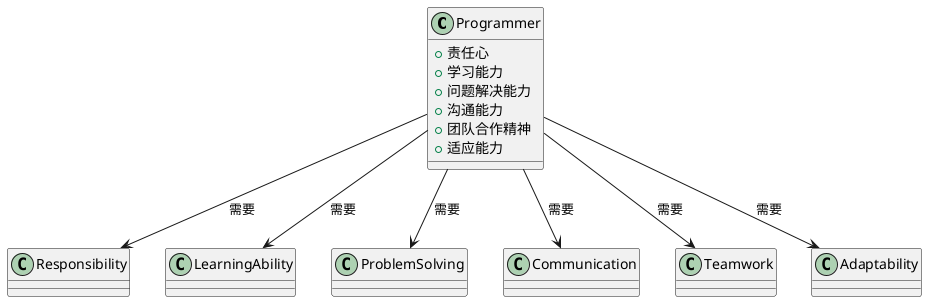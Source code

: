 @startuml
class Programmer {
  +责任心
  +学习能力
  +问题解决能力
  +沟通能力
  +团队合作精神
  +适应能力
}

Programmer --> Responsibility : "需要"
Programmer --> LearningAbility : "需要"
Programmer --> ProblemSolving : "需要"
Programmer --> Communication : "需要"
Programmer --> Teamwork : "需要"
Programmer --> Adaptability : "需要"

class Responsibility
class LearningAbility
class ProblemSolving
class Communication
class Teamwork
class Adaptability

@enduml
